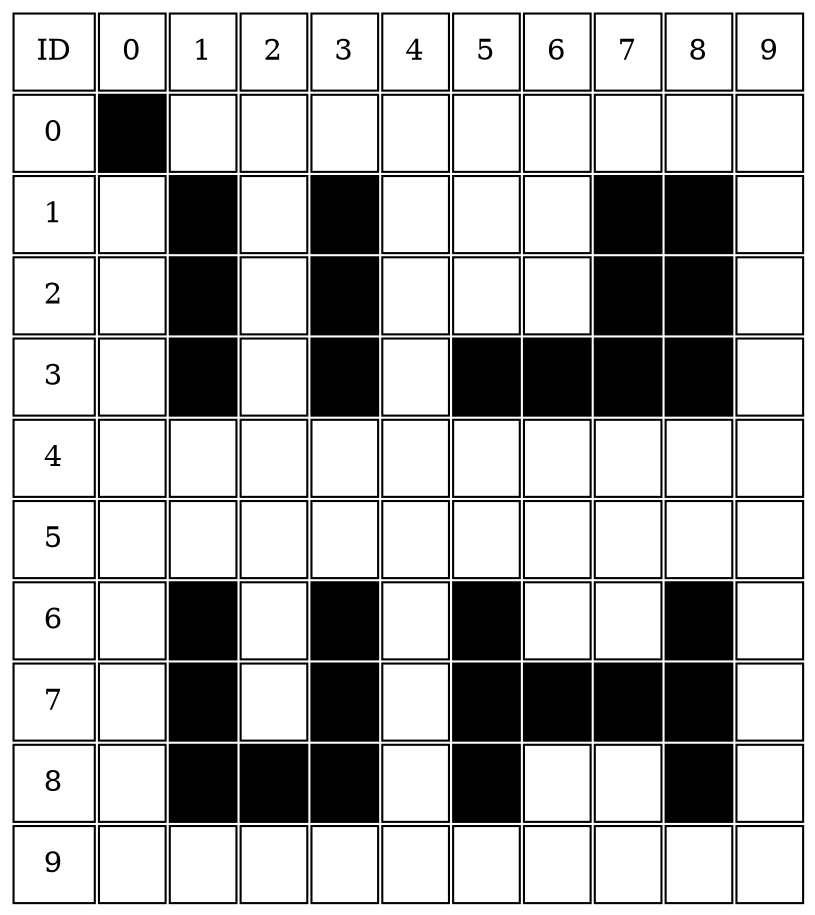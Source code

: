 digraph G { bgcolor="white"
node [shape=plain]
a0 [label=<
<table border="0" cellborder="1" cellspacing="2" cellpadding="10">
<tr>
<td>ID</td>
<td>0</td>
<td>1</td>
<td>2</td>
<td>3</td>
<td>4</td>
<td>5</td>
<td>6</td>
<td>7</td>
<td>8</td>
<td>9</td>
</tr>
<tr>
<td>0</td>
<td bgcolor="black"> </td>
<td bgcolor="white"> </td>
<td bgcolor="white"> </td>
<td bgcolor="white"> </td>
<td bgcolor="white"> </td>
<td bgcolor="white"> </td>
<td bgcolor="white"> </td>
<td bgcolor="white"> </td>
<td bgcolor="white"> </td>
<td bgcolor="white"> </td>
</tr>
<tr>
<td>1</td>
<td bgcolor="white"> </td>
<td bgcolor="black"> </td>
<td bgcolor="white"> </td>
<td bgcolor="black"> </td>
<td bgcolor="white"> </td>
<td bgcolor="white"> </td>
<td bgcolor="white"> </td>
<td bgcolor="black"> </td>
<td bgcolor="black"> </td>
<td bgcolor="white"> </td>
</tr>
<tr>
<td>2</td>
<td bgcolor="white"> </td>
<td bgcolor="black"> </td>
<td bgcolor="white"> </td>
<td bgcolor="black"> </td>
<td bgcolor="white"> </td>
<td bgcolor="white"> </td>
<td bgcolor="white"> </td>
<td bgcolor="black"> </td>
<td bgcolor="black"> </td>
<td bgcolor="white"> </td>
</tr>
<tr>
<td>3</td>
<td bgcolor="white"> </td>
<td bgcolor="black"> </td>
<td bgcolor="white"> </td>
<td bgcolor="black"> </td>
<td bgcolor="white"> </td>
<td bgcolor="black"> </td>
<td bgcolor="black"> </td>
<td bgcolor="black"> </td>
<td bgcolor="black"> </td>
<td bgcolor="white"> </td>
</tr>
<tr>
<td>4</td>
<td bgcolor="white"> </td>
<td bgcolor="white"> </td>
<td bgcolor="white"> </td>
<td bgcolor="white"> </td>
<td bgcolor="white"> </td>
<td bgcolor="white"> </td>
<td bgcolor="white"> </td>
<td bgcolor="white"> </td>
<td bgcolor="white"> </td>
<td bgcolor="white"> </td>
</tr>
<tr>
<td>5</td>
<td bgcolor="white"> </td>
<td bgcolor="white"> </td>
<td bgcolor="white"> </td>
<td bgcolor="white"> </td>
<td bgcolor="white"> </td>
<td bgcolor="white"> </td>
<td bgcolor="white"> </td>
<td bgcolor="white"> </td>
<td bgcolor="white"> </td>
<td bgcolor="white"> </td>
</tr>
<tr>
<td>6</td>
<td bgcolor="white"> </td>
<td bgcolor="black"> </td>
<td bgcolor="white"> </td>
<td bgcolor="black"> </td>
<td bgcolor="white"> </td>
<td bgcolor="black"> </td>
<td bgcolor="white"> </td>
<td bgcolor="white"> </td>
<td bgcolor="black"> </td>
<td bgcolor="white"> </td>
</tr>
<tr>
<td>7</td>
<td bgcolor="white"> </td>
<td bgcolor="black"> </td>
<td bgcolor="white"> </td>
<td bgcolor="black"> </td>
<td bgcolor="white"> </td>
<td bgcolor="black"> </td>
<td bgcolor="black"> </td>
<td bgcolor="black"> </td>
<td bgcolor="black"> </td>
<td bgcolor="white"> </td>
</tr>
<tr>
<td>8</td>
<td bgcolor="white"> </td>
<td bgcolor="black"> </td>
<td bgcolor="black"> </td>
<td bgcolor="black"> </td>
<td bgcolor="white"> </td>
<td bgcolor="black"> </td>
<td bgcolor="white"> </td>
<td bgcolor="white"> </td>
<td bgcolor="black"> </td>
<td bgcolor="white"> </td>
</tr>
<tr>
<td>9</td>
<td bgcolor="white"> </td>
<td bgcolor="white"> </td>
<td bgcolor="white"> </td>
<td bgcolor="white"> </td>
<td bgcolor="white"> </td>
<td bgcolor="white"> </td>
<td bgcolor="white"> </td>
<td bgcolor="white"> </td>
<td bgcolor="white"> </td>
<td bgcolor="white"> </td>
</tr>
</table>>];
}
